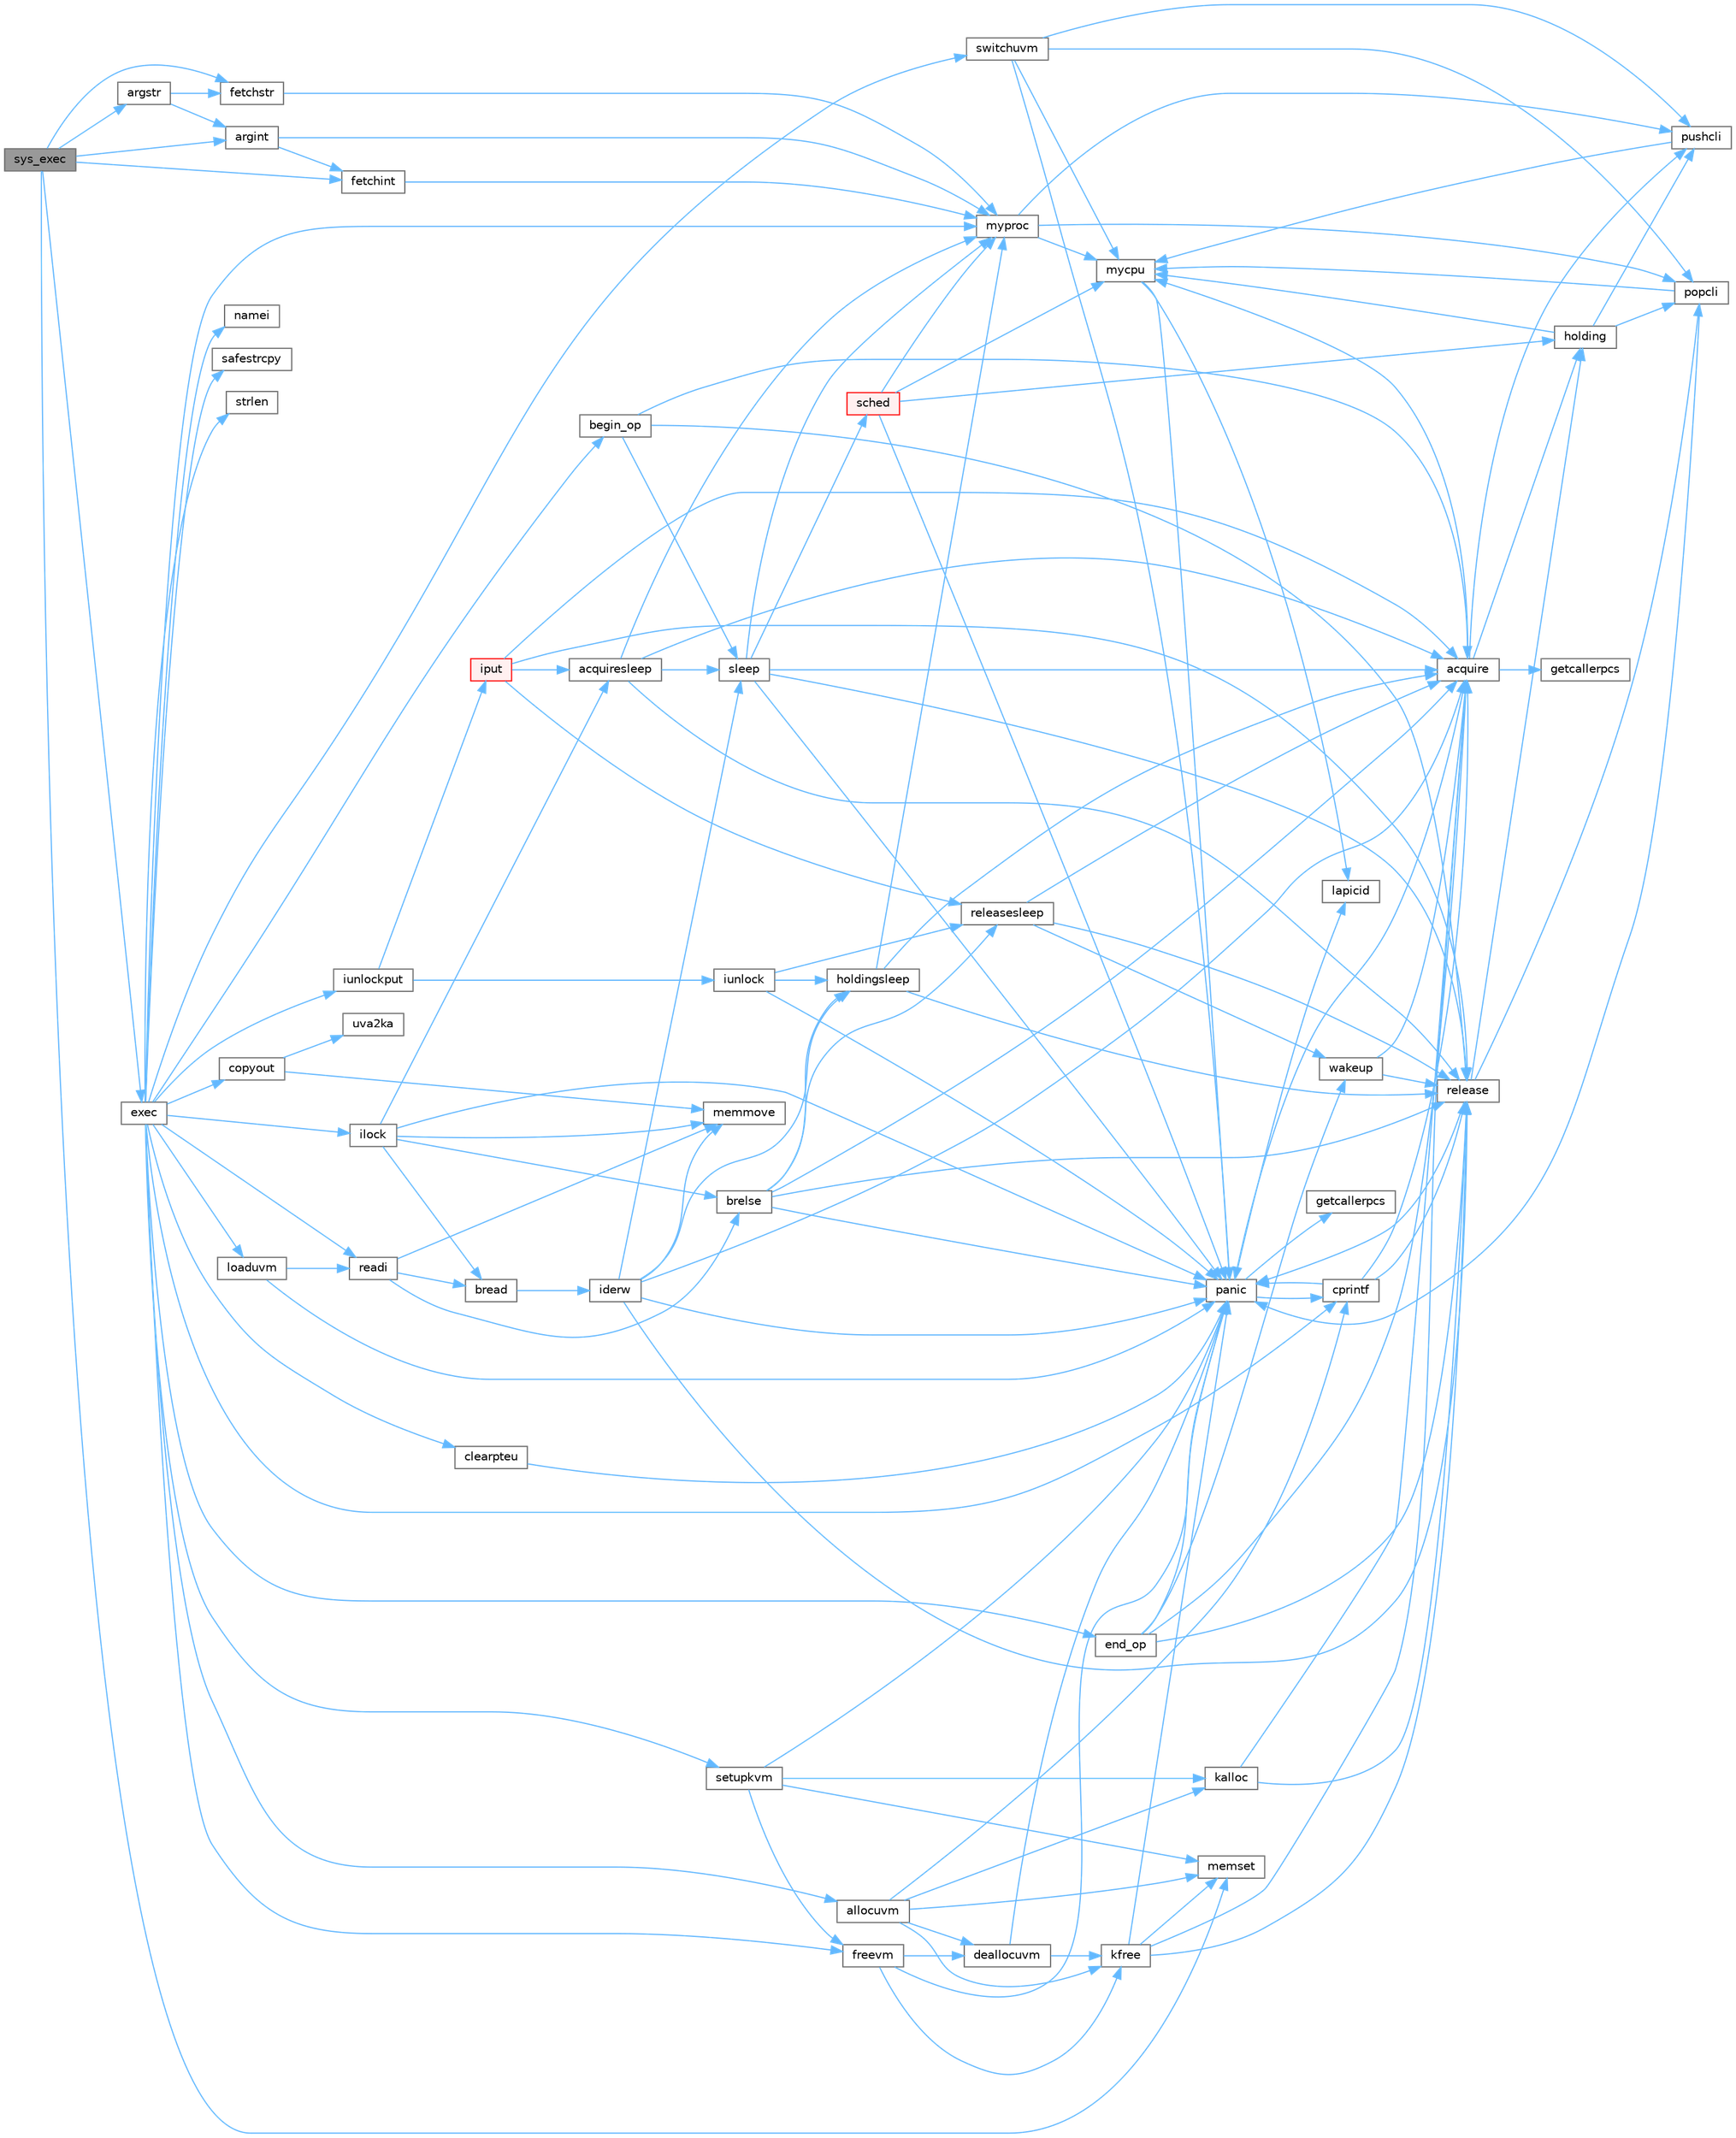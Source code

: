 digraph "sys_exec"
{
 // LATEX_PDF_SIZE
  bgcolor="transparent";
  edge [fontname=Helvetica,fontsize=10,labelfontname=Helvetica,labelfontsize=10];
  node [fontname=Helvetica,fontsize=10,shape=box,height=0.2,width=0.4];
  rankdir="LR";
  Node1 [id="Node000001",label="sys_exec",height=0.2,width=0.4,color="gray40", fillcolor="grey60", style="filled", fontcolor="black",tooltip=" "];
  Node1 -> Node2 [id="edge1_Node000001_Node000002",color="steelblue1",style="solid",tooltip=" "];
  Node2 [id="Node000002",label="argint",height=0.2,width=0.4,color="grey40", fillcolor="white", style="filled",URL="$db/dd8/syscall_8c.html#ade56ef2176f85cd61e7b91b400e7d4d3",tooltip=" "];
  Node2 -> Node3 [id="edge2_Node000002_Node000003",color="steelblue1",style="solid",tooltip=" "];
  Node3 [id="Node000003",label="fetchint",height=0.2,width=0.4,color="grey40", fillcolor="white", style="filled",URL="$db/dd8/syscall_8c.html#a918cadc6c55aa7ac38982659c27a3a75",tooltip=" "];
  Node3 -> Node4 [id="edge3_Node000003_Node000004",color="steelblue1",style="solid",tooltip=" "];
  Node4 [id="Node000004",label="myproc",height=0.2,width=0.4,color="grey40", fillcolor="white", style="filled",URL="$d3/dda/proc_8c.html#a41af0935f3989aae450cf8988cd9c3a9",tooltip=" "];
  Node4 -> Node5 [id="edge4_Node000004_Node000005",color="steelblue1",style="solid",tooltip=" "];
  Node5 [id="Node000005",label="mycpu",height=0.2,width=0.4,color="grey40", fillcolor="white", style="filled",URL="$d3/dda/proc_8c.html#ad427959ad025dabd8cd393b27ec39160",tooltip=" "];
  Node5 -> Node6 [id="edge5_Node000005_Node000006",color="steelblue1",style="solid",tooltip=" "];
  Node6 [id="Node000006",label="lapicid",height=0.2,width=0.4,color="grey40", fillcolor="white", style="filled",URL="$dc/df6/lapic_8c.html#a627f7996b64f99d885244a5102c85164",tooltip=" "];
  Node5 -> Node7 [id="edge6_Node000005_Node000007",color="steelblue1",style="solid",tooltip=" "];
  Node7 [id="Node000007",label="panic",height=0.2,width=0.4,color="grey40", fillcolor="white", style="filled",URL="$d0/d56/console_8c.html#a95c0aca5d6d7487933984f08b189917a",tooltip=" "];
  Node7 -> Node8 [id="edge7_Node000007_Node000008",color="steelblue1",style="solid",tooltip=" "];
  Node8 [id="Node000008",label="cprintf",height=0.2,width=0.4,color="grey40", fillcolor="white", style="filled",URL="$d0/d56/console_8c.html#a90f0742d846503e4ed1804f1df421ec6",tooltip=" "];
  Node8 -> Node9 [id="edge8_Node000008_Node000009",color="steelblue1",style="solid",tooltip=" "];
  Node9 [id="Node000009",label="acquire",height=0.2,width=0.4,color="grey40", fillcolor="white", style="filled",URL="$d3/d2d/spinlock_8c.html#aed377f16a085b00de3a4b32392adbdfb",tooltip=" "];
  Node9 -> Node10 [id="edge9_Node000009_Node000010",color="steelblue1",style="solid",tooltip=" "];
  Node10 [id="Node000010",label="getcallerpcs",height=0.2,width=0.4,color="grey40", fillcolor="white", style="filled",URL="$d3/d2d/spinlock_8c.html#a6ac35304ea80f01086b47edcc2328010",tooltip=" "];
  Node9 -> Node11 [id="edge10_Node000009_Node000011",color="steelblue1",style="solid",tooltip=" "];
  Node11 [id="Node000011",label="holding",height=0.2,width=0.4,color="grey40", fillcolor="white", style="filled",URL="$d3/d2d/spinlock_8c.html#aea48df3e5cfb903179ad3dc78ab502d9",tooltip=" "];
  Node11 -> Node5 [id="edge11_Node000011_Node000005",color="steelblue1",style="solid",tooltip=" "];
  Node11 -> Node12 [id="edge12_Node000011_Node000012",color="steelblue1",style="solid",tooltip=" "];
  Node12 [id="Node000012",label="popcli",height=0.2,width=0.4,color="grey40", fillcolor="white", style="filled",URL="$d3/d2d/spinlock_8c.html#ae3424f669269fef400ce29c3aeb43fdb",tooltip=" "];
  Node12 -> Node5 [id="edge13_Node000012_Node000005",color="steelblue1",style="solid",tooltip=" "];
  Node12 -> Node7 [id="edge14_Node000012_Node000007",color="steelblue1",style="solid",tooltip=" "];
  Node11 -> Node13 [id="edge15_Node000011_Node000013",color="steelblue1",style="solid",tooltip=" "];
  Node13 [id="Node000013",label="pushcli",height=0.2,width=0.4,color="grey40", fillcolor="white", style="filled",URL="$d3/d2d/spinlock_8c.html#a206b749d1b7768dadce61cbcde7e0f1c",tooltip=" "];
  Node13 -> Node5 [id="edge16_Node000013_Node000005",color="steelblue1",style="solid",tooltip=" "];
  Node9 -> Node5 [id="edge17_Node000009_Node000005",color="steelblue1",style="solid",tooltip=" "];
  Node9 -> Node7 [id="edge18_Node000009_Node000007",color="steelblue1",style="solid",tooltip=" "];
  Node9 -> Node13 [id="edge19_Node000009_Node000013",color="steelblue1",style="solid",tooltip=" "];
  Node8 -> Node7 [id="edge20_Node000008_Node000007",color="steelblue1",style="solid",tooltip=" "];
  Node8 -> Node14 [id="edge21_Node000008_Node000014",color="steelblue1",style="solid",tooltip=" "];
  Node14 [id="Node000014",label="release",height=0.2,width=0.4,color="grey40", fillcolor="white", style="filled",URL="$d3/d2d/spinlock_8c.html#a1cee376aa9a00e754bf5481cd5f3d97b",tooltip=" "];
  Node14 -> Node11 [id="edge22_Node000014_Node000011",color="steelblue1",style="solid",tooltip=" "];
  Node14 -> Node7 [id="edge23_Node000014_Node000007",color="steelblue1",style="solid",tooltip=" "];
  Node14 -> Node12 [id="edge24_Node000014_Node000012",color="steelblue1",style="solid",tooltip=" "];
  Node7 -> Node15 [id="edge25_Node000007_Node000015",color="steelblue1",style="solid",tooltip=" "];
  Node15 [id="Node000015",label="getcallerpcs",height=0.2,width=0.4,color="grey40", fillcolor="white", style="filled",URL="$d5/d64/defs_8h.html#a4105de9e2969515d6c6c795c4386f69f",tooltip=" "];
  Node7 -> Node6 [id="edge26_Node000007_Node000006",color="steelblue1",style="solid",tooltip=" "];
  Node4 -> Node12 [id="edge27_Node000004_Node000012",color="steelblue1",style="solid",tooltip=" "];
  Node4 -> Node13 [id="edge28_Node000004_Node000013",color="steelblue1",style="solid",tooltip=" "];
  Node2 -> Node4 [id="edge29_Node000002_Node000004",color="steelblue1",style="solid",tooltip=" "];
  Node1 -> Node16 [id="edge30_Node000001_Node000016",color="steelblue1",style="solid",tooltip=" "];
  Node16 [id="Node000016",label="argstr",height=0.2,width=0.4,color="grey40", fillcolor="white", style="filled",URL="$db/dd8/syscall_8c.html#a662eedd65f3e2165093842b80e3bc024",tooltip=" "];
  Node16 -> Node2 [id="edge31_Node000016_Node000002",color="steelblue1",style="solid",tooltip=" "];
  Node16 -> Node17 [id="edge32_Node000016_Node000017",color="steelblue1",style="solid",tooltip=" "];
  Node17 [id="Node000017",label="fetchstr",height=0.2,width=0.4,color="grey40", fillcolor="white", style="filled",URL="$db/dd8/syscall_8c.html#ace37b4584713ab6bda44a282a298961f",tooltip=" "];
  Node17 -> Node4 [id="edge33_Node000017_Node000004",color="steelblue1",style="solid",tooltip=" "];
  Node1 -> Node18 [id="edge34_Node000001_Node000018",color="steelblue1",style="solid",tooltip=" "];
  Node18 [id="Node000018",label="exec",height=0.2,width=0.4,color="grey40", fillcolor="white", style="filled",URL="$df/dc9/exec_8c.html#ace32454ed0d37834dcb1cb4f8b727e6e",tooltip=" "];
  Node18 -> Node19 [id="edge35_Node000018_Node000019",color="steelblue1",style="solid",tooltip=" "];
  Node19 [id="Node000019",label="allocuvm",height=0.2,width=0.4,color="grey40", fillcolor="white", style="filled",URL="$de/de9/vm_8c.html#afea0f0a82a9f9c7aae26f90b5e0836c6",tooltip=" "];
  Node19 -> Node8 [id="edge36_Node000019_Node000008",color="steelblue1",style="solid",tooltip=" "];
  Node19 -> Node20 [id="edge37_Node000019_Node000020",color="steelblue1",style="solid",tooltip=" "];
  Node20 [id="Node000020",label="deallocuvm",height=0.2,width=0.4,color="grey40", fillcolor="white", style="filled",URL="$de/de9/vm_8c.html#a6d3019ea15a9bfdc5131ae97f3623c49",tooltip=" "];
  Node20 -> Node21 [id="edge38_Node000020_Node000021",color="steelblue1",style="solid",tooltip=" "];
  Node21 [id="Node000021",label="kfree",height=0.2,width=0.4,color="grey40", fillcolor="white", style="filled",URL="$d4/def/kalloc_8c.html#aced59ecf8411235f6dffc065236711a5",tooltip=" "];
  Node21 -> Node9 [id="edge39_Node000021_Node000009",color="steelblue1",style="solid",tooltip=" "];
  Node21 -> Node22 [id="edge40_Node000021_Node000022",color="steelblue1",style="solid",tooltip=" "];
  Node22 [id="Node000022",label="memset",height=0.2,width=0.4,color="grey40", fillcolor="white", style="filled",URL="$db/d8a/ulib_8c.html#aa9cdc2409c15ccd5ee3b2031576f4093",tooltip=" "];
  Node21 -> Node7 [id="edge41_Node000021_Node000007",color="steelblue1",style="solid",tooltip=" "];
  Node21 -> Node14 [id="edge42_Node000021_Node000014",color="steelblue1",style="solid",tooltip=" "];
  Node20 -> Node7 [id="edge43_Node000020_Node000007",color="steelblue1",style="solid",tooltip=" "];
  Node19 -> Node23 [id="edge44_Node000019_Node000023",color="steelblue1",style="solid",tooltip=" "];
  Node23 [id="Node000023",label="kalloc",height=0.2,width=0.4,color="grey40", fillcolor="white", style="filled",URL="$d4/def/kalloc_8c.html#a5e965f6365c721b5b23c12d16d45c3dc",tooltip=" "];
  Node23 -> Node9 [id="edge45_Node000023_Node000009",color="steelblue1",style="solid",tooltip=" "];
  Node23 -> Node14 [id="edge46_Node000023_Node000014",color="steelblue1",style="solid",tooltip=" "];
  Node19 -> Node21 [id="edge47_Node000019_Node000021",color="steelblue1",style="solid",tooltip=" "];
  Node19 -> Node22 [id="edge48_Node000019_Node000022",color="steelblue1",style="solid",tooltip=" "];
  Node18 -> Node24 [id="edge49_Node000018_Node000024",color="steelblue1",style="solid",tooltip=" "];
  Node24 [id="Node000024",label="begin_op",height=0.2,width=0.4,color="grey40", fillcolor="white", style="filled",URL="$d7/df8/log_8c.html#ac96aa31ffc0500e749c62c4d377c21c9",tooltip=" "];
  Node24 -> Node9 [id="edge50_Node000024_Node000009",color="steelblue1",style="solid",tooltip=" "];
  Node24 -> Node14 [id="edge51_Node000024_Node000014",color="steelblue1",style="solid",tooltip=" "];
  Node24 -> Node25 [id="edge52_Node000024_Node000025",color="steelblue1",style="solid",tooltip=" "];
  Node25 [id="Node000025",label="sleep",height=0.2,width=0.4,color="grey40", fillcolor="white", style="filled",URL="$d3/dda/proc_8c.html#ae70cc0370342e46f6db3bec367232457",tooltip=" "];
  Node25 -> Node9 [id="edge53_Node000025_Node000009",color="steelblue1",style="solid",tooltip=" "];
  Node25 -> Node4 [id="edge54_Node000025_Node000004",color="steelblue1",style="solid",tooltip=" "];
  Node25 -> Node7 [id="edge55_Node000025_Node000007",color="steelblue1",style="solid",tooltip=" "];
  Node25 -> Node14 [id="edge56_Node000025_Node000014",color="steelblue1",style="solid",tooltip=" "];
  Node25 -> Node26 [id="edge57_Node000025_Node000026",color="steelblue1",style="solid",tooltip=" "];
  Node26 [id="Node000026",label="sched",height=0.2,width=0.4,color="red", fillcolor="#FFF0F0", style="filled",URL="$d3/dda/proc_8c.html#ad788da91743c333b5bed7c4a0dd12365",tooltip=" "];
  Node26 -> Node11 [id="edge58_Node000026_Node000011",color="steelblue1",style="solid",tooltip=" "];
  Node26 -> Node5 [id="edge59_Node000026_Node000005",color="steelblue1",style="solid",tooltip=" "];
  Node26 -> Node4 [id="edge60_Node000026_Node000004",color="steelblue1",style="solid",tooltip=" "];
  Node26 -> Node7 [id="edge61_Node000026_Node000007",color="steelblue1",style="solid",tooltip=" "];
  Node18 -> Node31 [id="edge62_Node000018_Node000031",color="steelblue1",style="solid",tooltip=" "];
  Node31 [id="Node000031",label="clearpteu",height=0.2,width=0.4,color="grey40", fillcolor="white", style="filled",URL="$de/de9/vm_8c.html#a795e27a0cb916cfb41411ebbb9669ddf",tooltip=" "];
  Node31 -> Node7 [id="edge63_Node000031_Node000007",color="steelblue1",style="solid",tooltip=" "];
  Node18 -> Node32 [id="edge64_Node000018_Node000032",color="steelblue1",style="solid",tooltip=" "];
  Node32 [id="Node000032",label="copyout",height=0.2,width=0.4,color="grey40", fillcolor="white", style="filled",URL="$de/de9/vm_8c.html#a532bc3f3e39942c20a471a11cff1a582",tooltip=" "];
  Node32 -> Node33 [id="edge65_Node000032_Node000033",color="steelblue1",style="solid",tooltip=" "];
  Node33 [id="Node000033",label="memmove",height=0.2,width=0.4,color="grey40", fillcolor="white", style="filled",URL="$d1/db0/string_8c.html#a07f97e2ed1ce37955192d52de8f4911f",tooltip=" "];
  Node32 -> Node34 [id="edge66_Node000032_Node000034",color="steelblue1",style="solid",tooltip=" "];
  Node34 [id="Node000034",label="uva2ka",height=0.2,width=0.4,color="grey40", fillcolor="white", style="filled",URL="$de/de9/vm_8c.html#a3436a3bf222c074c4ed4d985f0c1ecef",tooltip=" "];
  Node18 -> Node8 [id="edge67_Node000018_Node000008",color="steelblue1",style="solid",tooltip=" "];
  Node18 -> Node35 [id="edge68_Node000018_Node000035",color="steelblue1",style="solid",tooltip=" "];
  Node35 [id="Node000035",label="end_op",height=0.2,width=0.4,color="grey40", fillcolor="white", style="filled",URL="$d7/df8/log_8c.html#ac0f12be0ca0de555e60b27b06a57a65b",tooltip=" "];
  Node35 -> Node9 [id="edge69_Node000035_Node000009",color="steelblue1",style="solid",tooltip=" "];
  Node35 -> Node7 [id="edge70_Node000035_Node000007",color="steelblue1",style="solid",tooltip=" "];
  Node35 -> Node14 [id="edge71_Node000035_Node000014",color="steelblue1",style="solid",tooltip=" "];
  Node35 -> Node36 [id="edge72_Node000035_Node000036",color="steelblue1",style="solid",tooltip=" "];
  Node36 [id="Node000036",label="wakeup",height=0.2,width=0.4,color="grey40", fillcolor="white", style="filled",URL="$d3/dda/proc_8c.html#a4a34d9f03e436cfa09b88f735f6ee952",tooltip=" "];
  Node36 -> Node9 [id="edge73_Node000036_Node000009",color="steelblue1",style="solid",tooltip=" "];
  Node36 -> Node14 [id="edge74_Node000036_Node000014",color="steelblue1",style="solid",tooltip=" "];
  Node18 -> Node37 [id="edge75_Node000018_Node000037",color="steelblue1",style="solid",tooltip=" "];
  Node37 [id="Node000037",label="freevm",height=0.2,width=0.4,color="grey40", fillcolor="white", style="filled",URL="$de/de9/vm_8c.html#aa883924e2f068c520b695cdc168e1603",tooltip=" "];
  Node37 -> Node20 [id="edge76_Node000037_Node000020",color="steelblue1",style="solid",tooltip=" "];
  Node37 -> Node21 [id="edge77_Node000037_Node000021",color="steelblue1",style="solid",tooltip=" "];
  Node37 -> Node7 [id="edge78_Node000037_Node000007",color="steelblue1",style="solid",tooltip=" "];
  Node18 -> Node38 [id="edge79_Node000018_Node000038",color="steelblue1",style="solid",tooltip=" "];
  Node38 [id="Node000038",label="ilock",height=0.2,width=0.4,color="grey40", fillcolor="white", style="filled",URL="$d2/d5a/fs_8c.html#aed28187406d84a3aa71f10c6235a03ec",tooltip=" "];
  Node38 -> Node39 [id="edge80_Node000038_Node000039",color="steelblue1",style="solid",tooltip=" "];
  Node39 [id="Node000039",label="acquiresleep",height=0.2,width=0.4,color="grey40", fillcolor="white", style="filled",URL="$d8/dd1/sleeplock_8c.html#aaad2d7a86d4859982dd9a132f5128ff2",tooltip=" "];
  Node39 -> Node9 [id="edge81_Node000039_Node000009",color="steelblue1",style="solid",tooltip=" "];
  Node39 -> Node4 [id="edge82_Node000039_Node000004",color="steelblue1",style="solid",tooltip=" "];
  Node39 -> Node14 [id="edge83_Node000039_Node000014",color="steelblue1",style="solid",tooltip=" "];
  Node39 -> Node25 [id="edge84_Node000039_Node000025",color="steelblue1",style="solid",tooltip=" "];
  Node38 -> Node40 [id="edge85_Node000038_Node000040",color="steelblue1",style="solid",tooltip=" "];
  Node40 [id="Node000040",label="bread",height=0.2,width=0.4,color="grey40", fillcolor="white", style="filled",URL="$dc/de6/bio_8c.html#a30b8d2ef2300ed8e3d879a428fe39898",tooltip=" "];
  Node40 -> Node41 [id="edge86_Node000040_Node000041",color="steelblue1",style="solid",tooltip=" "];
  Node41 [id="Node000041",label="iderw",height=0.2,width=0.4,color="grey40", fillcolor="white", style="filled",URL="$da/d9b/memide_8c.html#a7f36b008f02088c86f76e98e05b55af5",tooltip=" "];
  Node41 -> Node9 [id="edge87_Node000041_Node000009",color="steelblue1",style="solid",tooltip=" "];
  Node41 -> Node42 [id="edge88_Node000041_Node000042",color="steelblue1",style="solid",tooltip=" "];
  Node42 [id="Node000042",label="holdingsleep",height=0.2,width=0.4,color="grey40", fillcolor="white", style="filled",URL="$d8/dd1/sleeplock_8c.html#a6fdbe54cbecd8fc67d74793b27adcf05",tooltip=" "];
  Node42 -> Node9 [id="edge89_Node000042_Node000009",color="steelblue1",style="solid",tooltip=" "];
  Node42 -> Node4 [id="edge90_Node000042_Node000004",color="steelblue1",style="solid",tooltip=" "];
  Node42 -> Node14 [id="edge91_Node000042_Node000014",color="steelblue1",style="solid",tooltip=" "];
  Node41 -> Node33 [id="edge92_Node000041_Node000033",color="steelblue1",style="solid",tooltip=" "];
  Node41 -> Node7 [id="edge93_Node000041_Node000007",color="steelblue1",style="solid",tooltip=" "];
  Node41 -> Node14 [id="edge94_Node000041_Node000014",color="steelblue1",style="solid",tooltip=" "];
  Node41 -> Node25 [id="edge95_Node000041_Node000025",color="steelblue1",style="solid",tooltip=" "];
  Node38 -> Node43 [id="edge96_Node000038_Node000043",color="steelblue1",style="solid",tooltip=" "];
  Node43 [id="Node000043",label="brelse",height=0.2,width=0.4,color="grey40", fillcolor="white", style="filled",URL="$dc/de6/bio_8c.html#ab5335aeb503731104314321a78a6d727",tooltip=" "];
  Node43 -> Node9 [id="edge97_Node000043_Node000009",color="steelblue1",style="solid",tooltip=" "];
  Node43 -> Node42 [id="edge98_Node000043_Node000042",color="steelblue1",style="solid",tooltip=" "];
  Node43 -> Node7 [id="edge99_Node000043_Node000007",color="steelblue1",style="solid",tooltip=" "];
  Node43 -> Node14 [id="edge100_Node000043_Node000014",color="steelblue1",style="solid",tooltip=" "];
  Node43 -> Node44 [id="edge101_Node000043_Node000044",color="steelblue1",style="solid",tooltip=" "];
  Node44 [id="Node000044",label="releasesleep",height=0.2,width=0.4,color="grey40", fillcolor="white", style="filled",URL="$d8/dd1/sleeplock_8c.html#aa997067c2c9bfef15af6fa0a10c20f4a",tooltip=" "];
  Node44 -> Node9 [id="edge102_Node000044_Node000009",color="steelblue1",style="solid",tooltip=" "];
  Node44 -> Node14 [id="edge103_Node000044_Node000014",color="steelblue1",style="solid",tooltip=" "];
  Node44 -> Node36 [id="edge104_Node000044_Node000036",color="steelblue1",style="solid",tooltip=" "];
  Node38 -> Node33 [id="edge105_Node000038_Node000033",color="steelblue1",style="solid",tooltip=" "];
  Node38 -> Node7 [id="edge106_Node000038_Node000007",color="steelblue1",style="solid",tooltip=" "];
  Node18 -> Node45 [id="edge107_Node000018_Node000045",color="steelblue1",style="solid",tooltip=" "];
  Node45 [id="Node000045",label="iunlockput",height=0.2,width=0.4,color="grey40", fillcolor="white", style="filled",URL="$d2/d5a/fs_8c.html#a207b3008bae35596c55ec7c4fc6875eb",tooltip=" "];
  Node45 -> Node46 [id="edge108_Node000045_Node000046",color="steelblue1",style="solid",tooltip=" "];
  Node46 [id="Node000046",label="iput",height=0.2,width=0.4,color="red", fillcolor="#FFF0F0", style="filled",URL="$d2/d5a/fs_8c.html#ab3c447f135c68e4c3c1f8d5866f6e77b",tooltip=" "];
  Node46 -> Node9 [id="edge109_Node000046_Node000009",color="steelblue1",style="solid",tooltip=" "];
  Node46 -> Node39 [id="edge110_Node000046_Node000039",color="steelblue1",style="solid",tooltip=" "];
  Node46 -> Node14 [id="edge111_Node000046_Node000014",color="steelblue1",style="solid",tooltip=" "];
  Node46 -> Node44 [id="edge112_Node000046_Node000044",color="steelblue1",style="solid",tooltip=" "];
  Node45 -> Node49 [id="edge113_Node000045_Node000049",color="steelblue1",style="solid",tooltip=" "];
  Node49 [id="Node000049",label="iunlock",height=0.2,width=0.4,color="grey40", fillcolor="white", style="filled",URL="$d2/d5a/fs_8c.html#ae4e29916219b9293b37f9c34220694fe",tooltip=" "];
  Node49 -> Node42 [id="edge114_Node000049_Node000042",color="steelblue1",style="solid",tooltip=" "];
  Node49 -> Node7 [id="edge115_Node000049_Node000007",color="steelblue1",style="solid",tooltip=" "];
  Node49 -> Node44 [id="edge116_Node000049_Node000044",color="steelblue1",style="solid",tooltip=" "];
  Node18 -> Node50 [id="edge117_Node000018_Node000050",color="steelblue1",style="solid",tooltip=" "];
  Node50 [id="Node000050",label="loaduvm",height=0.2,width=0.4,color="grey40", fillcolor="white", style="filled",URL="$de/de9/vm_8c.html#a201acc8337a2893268b61ea5a1ee0d53",tooltip=" "];
  Node50 -> Node7 [id="edge118_Node000050_Node000007",color="steelblue1",style="solid",tooltip=" "];
  Node50 -> Node51 [id="edge119_Node000050_Node000051",color="steelblue1",style="solid",tooltip=" "];
  Node51 [id="Node000051",label="readi",height=0.2,width=0.4,color="grey40", fillcolor="white", style="filled",URL="$d2/d5a/fs_8c.html#a3aba1fa9f6789d09356aec5b96d91fa8",tooltip=" "];
  Node51 -> Node40 [id="edge120_Node000051_Node000040",color="steelblue1",style="solid",tooltip=" "];
  Node51 -> Node43 [id="edge121_Node000051_Node000043",color="steelblue1",style="solid",tooltip=" "];
  Node51 -> Node33 [id="edge122_Node000051_Node000033",color="steelblue1",style="solid",tooltip=" "];
  Node18 -> Node4 [id="edge123_Node000018_Node000004",color="steelblue1",style="solid",tooltip=" "];
  Node18 -> Node52 [id="edge124_Node000018_Node000052",color="steelblue1",style="solid",tooltip=" "];
  Node52 [id="Node000052",label="namei",height=0.2,width=0.4,color="grey40", fillcolor="white", style="filled",URL="$d2/d5a/fs_8c.html#a35c52ecf358097c17dcbbd5594acb41a",tooltip=" "];
  Node18 -> Node51 [id="edge125_Node000018_Node000051",color="steelblue1",style="solid",tooltip=" "];
  Node18 -> Node53 [id="edge126_Node000018_Node000053",color="steelblue1",style="solid",tooltip=" "];
  Node53 [id="Node000053",label="safestrcpy",height=0.2,width=0.4,color="grey40", fillcolor="white", style="filled",URL="$d1/db0/string_8c.html#aca73516e4b2fdb2663e0d26f855ac3ca",tooltip=" "];
  Node18 -> Node54 [id="edge127_Node000018_Node000054",color="steelblue1",style="solid",tooltip=" "];
  Node54 [id="Node000054",label="setupkvm",height=0.2,width=0.4,color="grey40", fillcolor="white", style="filled",URL="$de/de9/vm_8c.html#a1c8a7a02e9391b5cf0984388216695c0",tooltip=" "];
  Node54 -> Node37 [id="edge128_Node000054_Node000037",color="steelblue1",style="solid",tooltip=" "];
  Node54 -> Node23 [id="edge129_Node000054_Node000023",color="steelblue1",style="solid",tooltip=" "];
  Node54 -> Node22 [id="edge130_Node000054_Node000022",color="steelblue1",style="solid",tooltip=" "];
  Node54 -> Node7 [id="edge131_Node000054_Node000007",color="steelblue1",style="solid",tooltip=" "];
  Node18 -> Node55 [id="edge132_Node000018_Node000055",color="steelblue1",style="solid",tooltip=" "];
  Node55 [id="Node000055",label="strlen",height=0.2,width=0.4,color="grey40", fillcolor="white", style="filled",URL="$db/d8a/ulib_8c.html#a59b5e6e6105ef0e97aed266ec6fdfe60",tooltip=" "];
  Node18 -> Node29 [id="edge133_Node000018_Node000029",color="steelblue1",style="solid",tooltip=" "];
  Node29 [id="Node000029",label="switchuvm",height=0.2,width=0.4,color="grey40", fillcolor="white", style="filled",URL="$de/de9/vm_8c.html#a87c90f0ab2a1b11c2b55f4e483bb8493",tooltip=" "];
  Node29 -> Node5 [id="edge134_Node000029_Node000005",color="steelblue1",style="solid",tooltip=" "];
  Node29 -> Node7 [id="edge135_Node000029_Node000007",color="steelblue1",style="solid",tooltip=" "];
  Node29 -> Node12 [id="edge136_Node000029_Node000012",color="steelblue1",style="solid",tooltip=" "];
  Node29 -> Node13 [id="edge137_Node000029_Node000013",color="steelblue1",style="solid",tooltip=" "];
  Node1 -> Node3 [id="edge138_Node000001_Node000003",color="steelblue1",style="solid",tooltip=" "];
  Node1 -> Node17 [id="edge139_Node000001_Node000017",color="steelblue1",style="solid",tooltip=" "];
  Node1 -> Node22 [id="edge140_Node000001_Node000022",color="steelblue1",style="solid",tooltip=" "];
}
